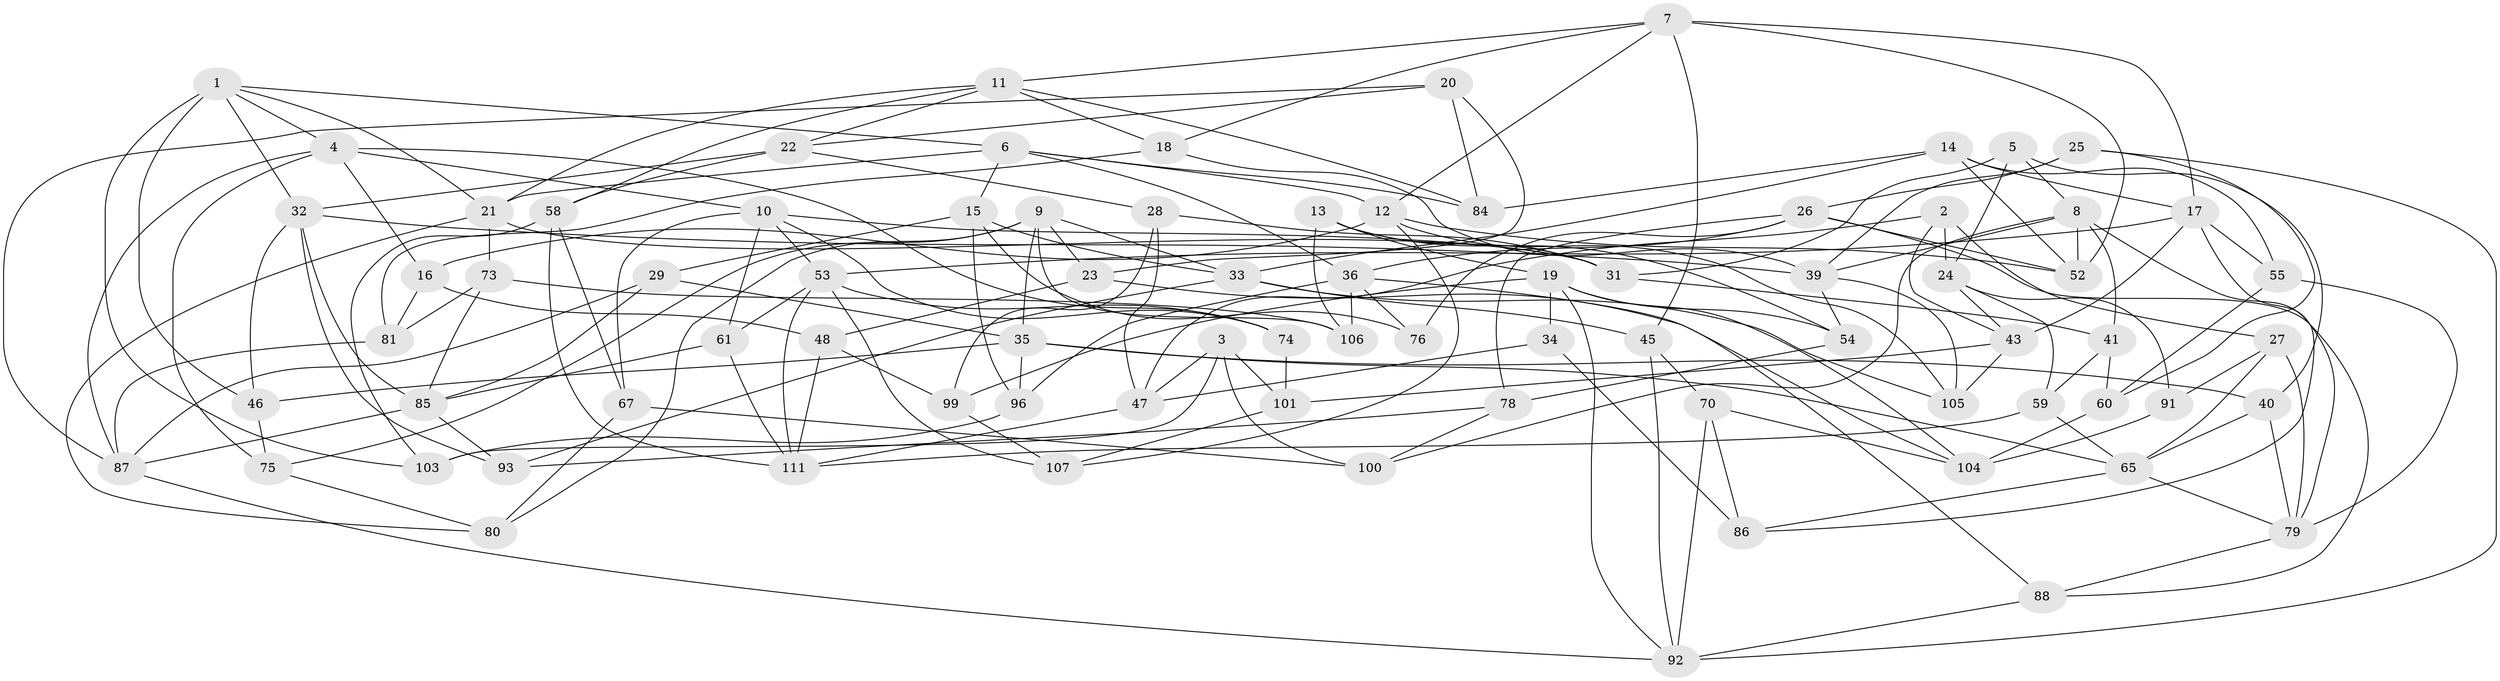 // original degree distribution, {4: 1.0}
// Generated by graph-tools (version 1.1) at 2025/11/02/27/25 16:11:47]
// undirected, 80 vertices, 189 edges
graph export_dot {
graph [start="1"]
  node [color=gray90,style=filled];
  1 [super="+114"];
  2;
  3;
  4 [super="+30"];
  5;
  6 [super="+94"];
  7 [super="+38"];
  8 [super="+42"];
  9 [super="+62"];
  10 [super="+63"];
  11 [super="+98"];
  12 [super="+90"];
  13;
  14 [super="+72"];
  15 [super="+37"];
  16;
  17 [super="+44"];
  18;
  19 [super="+49"];
  20;
  21 [super="+66"];
  22 [super="+68"];
  23;
  24 [super="+50"];
  25;
  26 [super="+69"];
  27;
  28;
  29;
  31 [super="+115"];
  32 [super="+89"];
  33 [super="+77"];
  34;
  35 [super="+71"];
  36 [super="+109"];
  39 [super="+83"];
  40;
  41;
  43 [super="+64"];
  45;
  46;
  47 [super="+51"];
  48;
  52 [super="+57"];
  53 [super="+56"];
  54;
  55;
  58 [super="+112"];
  59;
  60;
  61;
  65 [super="+102"];
  67;
  70;
  73;
  74;
  75;
  76;
  78;
  79 [super="+82"];
  80;
  81;
  84;
  85 [super="+110"];
  86;
  87 [super="+97"];
  88;
  91;
  92 [super="+95"];
  93;
  96;
  99;
  100;
  101;
  103;
  104 [super="+108"];
  105;
  106;
  107;
  111 [super="+113"];
  1 -- 4;
  1 -- 103;
  1 -- 46;
  1 -- 21;
  1 -- 6;
  1 -- 32;
  2 -- 47;
  2 -- 27;
  2 -- 43;
  2 -- 24;
  3 -- 101;
  3 -- 100;
  3 -- 103;
  3 -- 47;
  4 -- 16;
  4 -- 10;
  4 -- 74;
  4 -- 75;
  4 -- 87;
  5 -- 40;
  5 -- 24;
  5 -- 31;
  5 -- 8;
  6 -- 36;
  6 -- 15;
  6 -- 84;
  6 -- 12;
  6 -- 21;
  7 -- 45;
  7 -- 18;
  7 -- 11;
  7 -- 17;
  7 -- 52;
  7 -- 12;
  8 -- 100;
  8 -- 52;
  8 -- 41;
  8 -- 39;
  8 -- 79;
  9 -- 33;
  9 -- 80;
  9 -- 75;
  9 -- 106;
  9 -- 23;
  9 -- 35;
  10 -- 67;
  10 -- 74;
  10 -- 61;
  10 -- 53;
  10 -- 31;
  11 -- 84;
  11 -- 22;
  11 -- 18;
  11 -- 21;
  11 -- 58;
  12 -- 16;
  12 -- 107;
  12 -- 52;
  12 -- 105;
  13 -- 106;
  13 -- 54;
  13 -- 19;
  13 -- 31;
  14 -- 52 [weight=2];
  14 -- 33;
  14 -- 17;
  14 -- 84;
  14 -- 55;
  15 -- 29;
  15 -- 76 [weight=2];
  15 -- 96;
  15 -- 33;
  16 -- 48;
  16 -- 81;
  17 -- 55;
  17 -- 86;
  17 -- 53;
  17 -- 43;
  18 -- 81;
  18 -- 39;
  19 -- 99;
  19 -- 34;
  19 -- 54;
  19 -- 104;
  19 -- 92;
  20 -- 23;
  20 -- 22;
  20 -- 87;
  20 -- 84;
  21 -- 80;
  21 -- 73;
  21 -- 31;
  22 -- 58 [weight=2];
  22 -- 28;
  22 -- 32;
  23 -- 104;
  23 -- 48;
  24 -- 59;
  24 -- 91;
  24 -- 43 [weight=2];
  25 -- 60;
  25 -- 39;
  25 -- 92;
  25 -- 26;
  26 -- 88;
  26 -- 78;
  26 -- 52;
  26 -- 36;
  26 -- 76;
  27 -- 91;
  27 -- 65;
  27 -- 79;
  28 -- 99;
  28 -- 47;
  28 -- 31;
  29 -- 87;
  29 -- 35;
  29 -- 85;
  31 -- 41;
  32 -- 93;
  32 -- 85;
  32 -- 46;
  32 -- 39;
  33 -- 93;
  33 -- 45;
  33 -- 105;
  34 -- 47 [weight=2];
  34 -- 86;
  35 -- 40;
  35 -- 65;
  35 -- 96;
  35 -- 46;
  36 -- 88;
  36 -- 76;
  36 -- 96;
  36 -- 106;
  39 -- 54;
  39 -- 105;
  40 -- 65;
  40 -- 79;
  41 -- 60;
  41 -- 59;
  43 -- 105;
  43 -- 101;
  45 -- 70;
  45 -- 92;
  46 -- 75;
  47 -- 111;
  48 -- 99;
  48 -- 111;
  53 -- 107;
  53 -- 111;
  53 -- 74;
  53 -- 61;
  54 -- 78;
  55 -- 60;
  55 -- 79;
  58 -- 111;
  58 -- 67;
  58 -- 103;
  59 -- 111;
  59 -- 65;
  60 -- 104;
  61 -- 111;
  61 -- 85;
  65 -- 86;
  65 -- 79;
  67 -- 80;
  67 -- 100;
  70 -- 92;
  70 -- 86;
  70 -- 104;
  73 -- 81;
  73 -- 106;
  73 -- 85;
  74 -- 101;
  75 -- 80;
  78 -- 100;
  78 -- 93;
  79 -- 88;
  81 -- 87;
  85 -- 87;
  85 -- 93;
  87 -- 92;
  88 -- 92;
  91 -- 104 [weight=2];
  96 -- 103;
  99 -- 107;
  101 -- 107;
}
